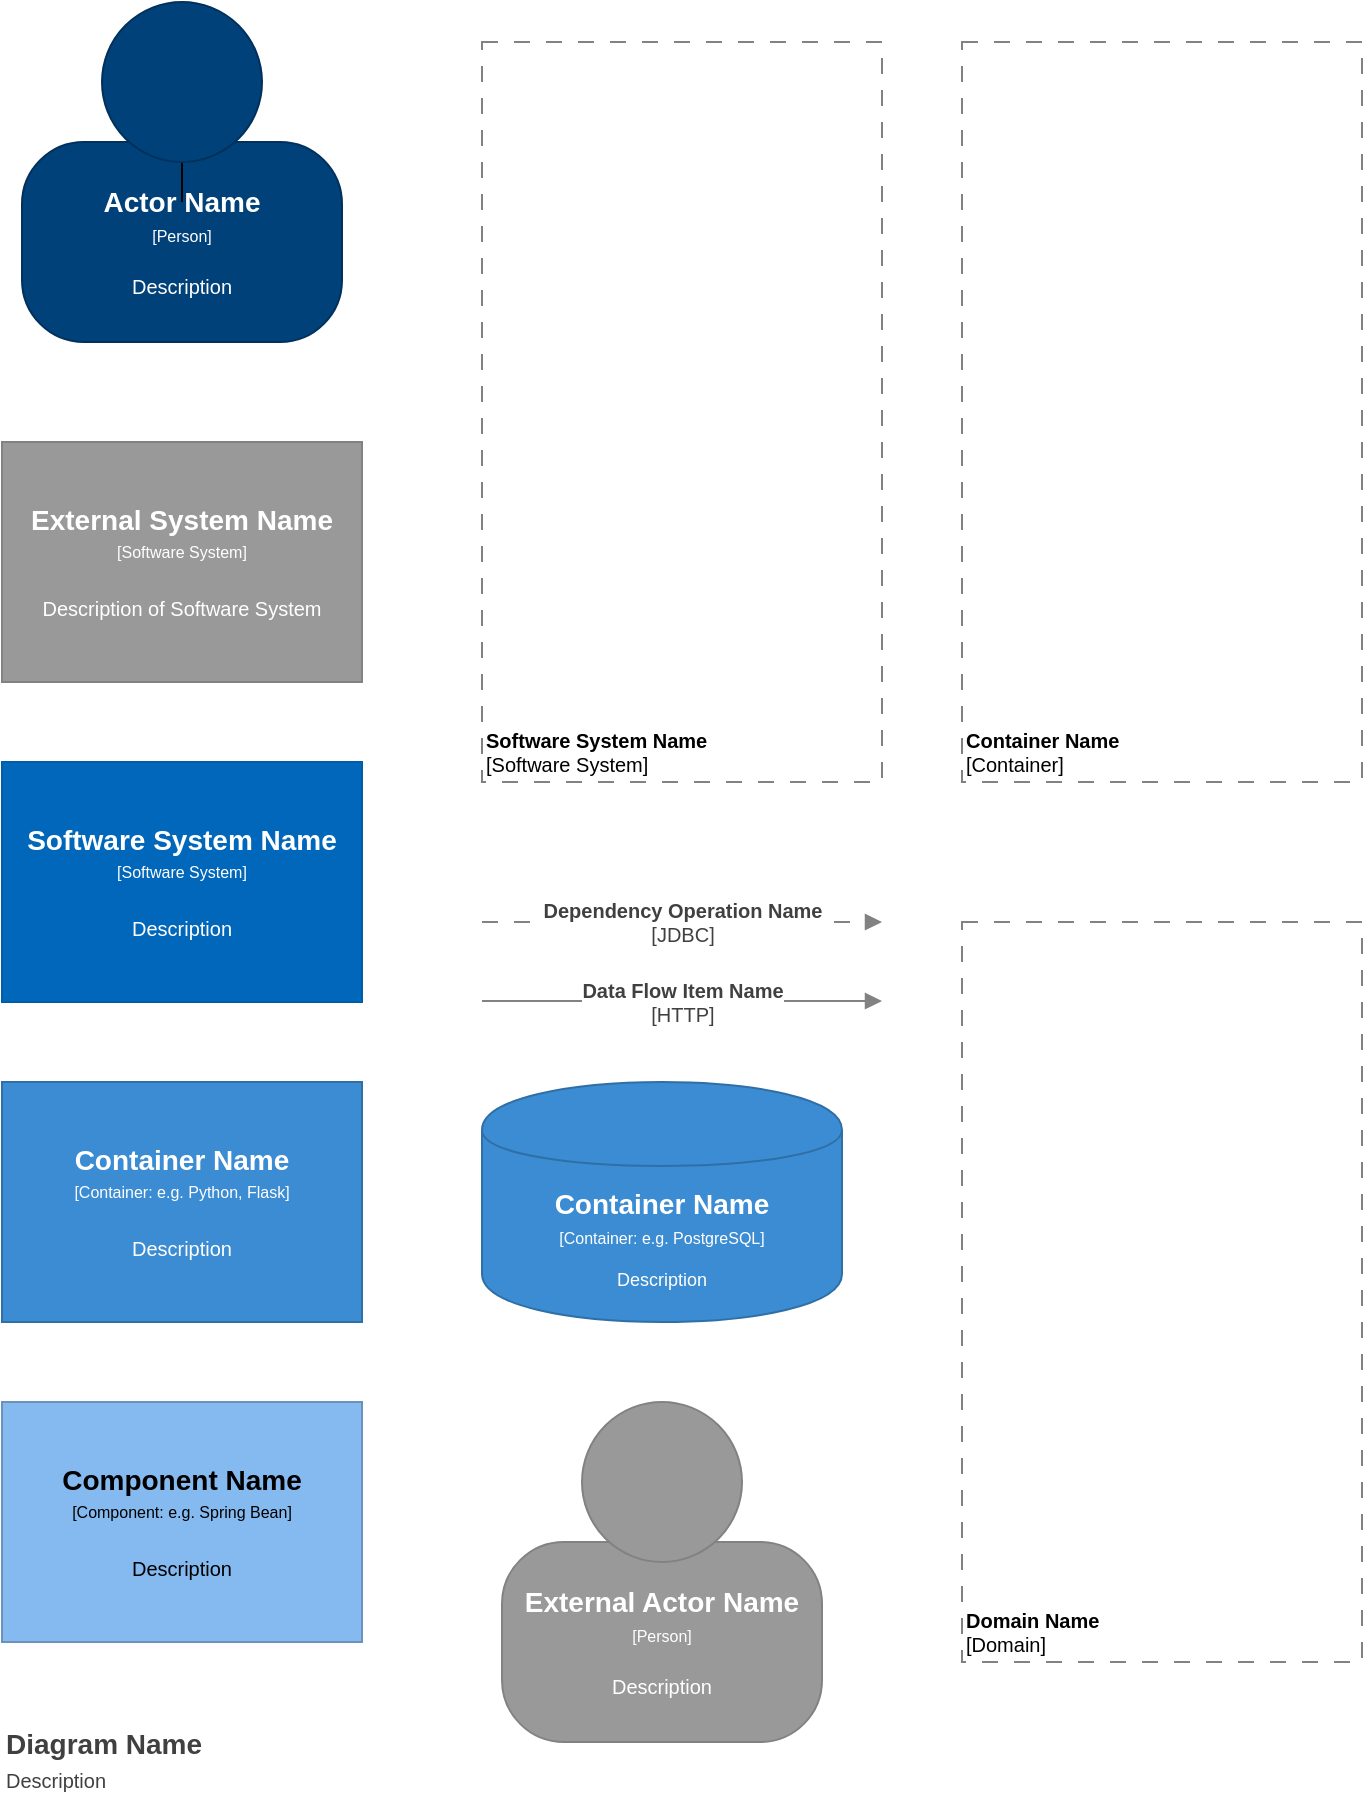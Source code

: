 <mxfile version="13.7.5" type="github"><diagram id="UJlyGFXVCkptwmDJzh81" name="Page-1"><mxGraphModel dx="1514" dy="759" grid="1" gridSize="10" guides="1" tooltips="1" connect="1" arrows="1" fold="1" page="1" pageScale="1" pageWidth="827" pageHeight="1169" background="#ffffff" math="0" shadow="0"><root><object label="" id="0"><mxCell/></object><mxCell id="1" parent="0"/><object label="" placeholders="1" instruction="edit data of the lower shape within the group" id="5cVvOpawmlWqnZKX2nME-7"><mxCell style="group;resizable=0;" parent="1" vertex="1" connectable="0"><mxGeometry x="90" y="20" width="160" height="170" as="geometry"/></mxCell></object><object label="&lt;div style=&quot;color: rgb(255 , 255 , 255) ; white-space: normal&quot;&gt;&lt;span style=&quot;font-size: 14px&quot;&gt;&lt;b&gt;%name%&lt;/b&gt;&lt;/span&gt;&lt;/div&gt;&lt;div style=&quot;color: rgb(255 , 255 , 255) ; white-space: normal&quot;&gt;&lt;font style=&quot;font-size: 8px&quot;&gt;[Person]&lt;/font&gt;&lt;/div&gt;&lt;div style=&quot;color: rgb(255 , 255 , 255) ; white-space: normal ; font-size: 8px&quot;&gt;&lt;span style=&quot;font-size: x-small&quot;&gt;&lt;br&gt;&lt;/span&gt;&lt;/div&gt;&lt;div style=&quot;color: rgb(255 , 255 , 255) ; white-space: normal&quot;&gt;&lt;font size=&quot;1&quot;&gt;%description%&lt;/font&gt;&lt;/div&gt;" name="Actor Name" description="Description" placeholders="1" id="5cVvOpawmlWqnZKX2nME-5"><mxCell style="rounded=1;whiteSpace=wrap;html=1;strokeColor=#00315C;fillColor=#004179;fontColor=#000000;arcSize=31;" parent="5cVvOpawmlWqnZKX2nME-7" vertex="1"><mxGeometry y="70" width="160" height="100" as="geometry"/></mxCell></object><mxCell id="NKgzalYB2hAPybMaWQEb-1" style="edgeStyle=orthogonalEdgeStyle;rounded=0;orthogonalLoop=1;jettySize=auto;html=1;exitX=0.5;exitY=1;exitDx=0;exitDy=0;" parent="5cVvOpawmlWqnZKX2nME-7" source="5cVvOpawmlWqnZKX2nME-6" target="5cVvOpawmlWqnZKX2nME-5" edge="1"><mxGeometry relative="1" as="geometry"/></mxCell><mxCell id="5cVvOpawmlWqnZKX2nME-6" value="" style="ellipse;whiteSpace=wrap;html=1;aspect=fixed;strokeColor=#00315C;fillColor=#004179;fontColor=#000000;" parent="5cVvOpawmlWqnZKX2nME-7" vertex="1"><mxGeometry x="40" width="80" height="80" as="geometry"/></mxCell><object label="&lt;font style=&quot;font-size: 10px&quot;&gt;&lt;b&gt;%name%&lt;/b&gt;&lt;br style=&quot;font-size: 10px&quot;&gt;[Software System]&lt;/font&gt;" placeholders="1" name="Software System Name" id="5cVvOpawmlWqnZKX2nME-8"><mxCell style="rounded=0;whiteSpace=wrap;html=1;strokeColor=#828282;fillColor=none;fontColor=#000000;align=left;labelPosition=center;verticalLabelPosition=middle;verticalAlign=bottom;dashed=1;strokeWidth=1;perimeterSpacing=0;spacing=2;spacingTop=0;fontSize=10;dashPattern=8 8;" parent="1" vertex="1"><mxGeometry x="320" y="40" width="200" height="370" as="geometry"/></mxCell></object><object label="&lt;div style=&quot;color: rgb(255 , 255 , 255) ; white-space: normal&quot;&gt;&lt;span style=&quot;font-size: 14px&quot;&gt;&lt;b&gt;%name%&lt;/b&gt;&lt;/span&gt;&lt;/div&gt;&lt;div style=&quot;color: rgb(255 , 255 , 255) ; font-size: 12px ; white-space: normal&quot;&gt;&lt;font style=&quot;font-size: 8px&quot;&gt;[Container: %technology%]&lt;/font&gt;&lt;/div&gt;&lt;div style=&quot;color: rgb(255 , 255 , 255) ; white-space: normal ; font-size: 8px&quot;&gt;&lt;font style=&quot;line-height: 9.6px&quot;&gt;&lt;br&gt;&lt;/font&gt;&lt;/div&gt;&lt;div style=&quot;color: rgb(255 , 255 , 255) ; white-space: normal&quot;&gt;%description%&lt;/div&gt;" placeholders="1" name="Container Name" description="Description" technology="e.g. PostgreSQL" id="5cVvOpawmlWqnZKX2nME-9"><mxCell style="shape=cylinder;whiteSpace=wrap;html=1;boundedLbl=1;backgroundOutline=1;strokeColor=#2F6FA6;strokeWidth=1;fillColor=#3B8CD2;fontSize=9;fontColor=#000000;align=center;resizable=0;" parent="1" vertex="1"><mxGeometry x="320" y="560" width="180" height="120" as="geometry"/></mxCell></object><object label="&lt;b&gt;%name%&lt;/b&gt;&lt;br style=&quot;font-size: 10px&quot;&gt;[%technology%]" placeholders="1" name="Dependency Operation Name" technology="JDBC" id="5cVvOpawmlWqnZKX2nME-10"><mxCell style="endArrow=block;html=1;fontSize=10;fontColor=#404040;strokeWidth=1;endFill=1;dashed=1;dashPattern=8 8;strokeColor=#828282;elbow=vertical;" parent="1" edge="1"><mxGeometry width="50" height="50" relative="1" as="geometry"><mxPoint x="320" y="480" as="sourcePoint"/><mxPoint x="520" y="480" as="targetPoint"/></mxGeometry></mxCell></object><object label="&lt;span style=&quot;font-size: 10px&quot;&gt;&lt;b&gt;%name%&lt;/b&gt;&lt;br&gt;[%technology%]&lt;br&gt;&lt;/span&gt;" placeholders="1" name="Data Flow Item Name" technology="HTTP" id="5cVvOpawmlWqnZKX2nME-12"><mxCell style="endArrow=block;html=1;fontSize=10;fontColor=#404040;strokeWidth=1;endFill=1;strokeColor=#828282;elbow=vertical;" parent="1" edge="1"><mxGeometry width="50" height="50" relative="1" as="geometry"><mxPoint x="320" y="519.5" as="sourcePoint"/><mxPoint x="520" y="519.5" as="targetPoint"/></mxGeometry></mxCell></object><object label="%name%&lt;br style=&quot;font-size: 10px&quot;&gt;&lt;font size=&quot;1&quot;&gt;&lt;span style=&quot;font-weight: 400&quot;&gt;%description%&lt;/span&gt;&lt;/font&gt;" placeholders="1" name="Diagram Name" description="Description" id="5cVvOpawmlWqnZKX2nME-13"><mxCell style="text;html=1;resizable=0;points=[];autosize=1;align=left;verticalAlign=top;spacingTop=-4;fontSize=14;fontColor=#404040;fontStyle=1" parent="1" vertex="1"><mxGeometry x="80" y="880" width="110" height="40" as="geometry"/></mxCell></object><object label="&lt;div&gt;&lt;span style=&quot;font-size: 14px&quot;&gt;&lt;b&gt;%name%&lt;/b&gt;&lt;/span&gt;&lt;/div&gt;&lt;div&gt;&lt;span style=&quot;font-size: 8px&quot;&gt;[Software System&lt;/span&gt;&lt;span style=&quot;font-size: 8px&quot;&gt;]&lt;/span&gt;&lt;/div&gt;&lt;div&gt;&lt;span style=&quot;font-size: 8px&quot;&gt;&lt;br&gt;&lt;/span&gt;&lt;/div&gt;&lt;div&gt;&lt;font size=&quot;1&quot;&gt;%description%&lt;/font&gt;&lt;/div&gt;" placeholders="1" name="External System Name" description="Description of Software System" id="dcKwWc84L9W_I8fYm-3h-1"><mxCell style="rounded=0;whiteSpace=wrap;html=1;fillColor=#999999;fontColor=#FFFFFF;strokeColor=#828282;resizable=0;" parent="1" vertex="1"><mxGeometry x="80" y="240" width="180" height="120" as="geometry"/></mxCell></object><object label="&lt;div&gt;&lt;span style=&quot;font-size: 14px&quot;&gt;&lt;b&gt;%name%&lt;/b&gt;&lt;/span&gt;&lt;/div&gt;&lt;div&gt;&lt;span style=&quot;font-size: 8px&quot;&gt;[Software System]&lt;/span&gt;&lt;/div&gt;&lt;div&gt;&lt;span style=&quot;font-size: 8px&quot;&gt;&lt;br&gt;&lt;/span&gt;&lt;/div&gt;&lt;div&gt;&lt;font size=&quot;1&quot;&gt;%description%&lt;/font&gt;&lt;/div&gt;" placeholders="1" name="Software System Name" description="Description" id="dcKwWc84L9W_I8fYm-3h-2"><mxCell style="rounded=0;whiteSpace=wrap;html=1;fillColor=#0067BA;fontColor=#FFFFFF;strokeColor=#005DA8;resizable=0;" parent="1" vertex="1"><mxGeometry x="80" y="400" width="180" height="120" as="geometry"/></mxCell></object><object label="&lt;div&gt;&lt;span style=&quot;font-size: 14px&quot;&gt;&lt;b&gt;%name%&lt;/b&gt;&lt;/span&gt;&lt;/div&gt;&lt;div&gt;&lt;span style=&quot;font-size: 8px&quot;&gt;[Container: %technology%]&lt;/span&gt;&lt;/div&gt;&lt;div&gt;&lt;span style=&quot;font-size: 8px&quot;&gt;&lt;br&gt;&lt;/span&gt;&lt;/div&gt;&lt;div&gt;&lt;font size=&quot;1&quot;&gt;%description%&lt;/font&gt;&lt;/div&gt;" placeholders="1" name="Container Name" technology="e.g. Python, Flask" description="Description" id="dcKwWc84L9W_I8fYm-3h-3"><mxCell style="rounded=0;whiteSpace=wrap;html=1;fillColor=#3B8CD2;fontColor=#FFFFFF;strokeColor=#2F6FA6;resizable=0;" parent="1" vertex="1"><mxGeometry x="80" y="560" width="180" height="120" as="geometry"/></mxCell></object><object label="&lt;div&gt;&lt;span style=&quot;font-size: 14px&quot;&gt;&lt;b&gt;%name%&lt;/b&gt;&lt;/span&gt;&lt;/div&gt;&lt;div&gt;&lt;span style=&quot;font-size: 8px&quot;&gt;[Component: %technology%]&lt;/span&gt;&lt;/div&gt;&lt;div&gt;&lt;span style=&quot;font-size: 8px&quot;&gt;&lt;br&gt;&lt;/span&gt;&lt;/div&gt;&lt;div&gt;&lt;font size=&quot;1&quot;&gt;%description%&lt;/font&gt;&lt;/div&gt;" placeholders="1" name="Component Name" technology="e.g. Spring Bean" description="Description" id="dcKwWc84L9W_I8fYm-3h-5"><mxCell style="rounded=0;whiteSpace=wrap;html=1;fillColor=#85baf0;fontColor=#000000;strokeColor=#6992BD;resizable=0;" parent="1" vertex="1"><mxGeometry x="80" y="720" width="180" height="120" as="geometry"/></mxCell></object><object label="&lt;font style=&quot;font-size: 10px&quot;&gt;&lt;b&gt;%name%&lt;/b&gt;&lt;br style=&quot;font-size: 10px&quot;&gt;[Container]&lt;/font&gt;" placeholders="1" name="Container Name" id="dcKwWc84L9W_I8fYm-3h-12"><mxCell style="rounded=0;whiteSpace=wrap;html=1;strokeColor=#828282;fillColor=none;fontColor=#000000;align=left;labelPosition=center;verticalLabelPosition=middle;verticalAlign=bottom;dashed=1;strokeWidth=1;perimeterSpacing=0;spacing=2;spacingTop=0;fontSize=10;dashPattern=8 8;container=0;" parent="1" vertex="1"><mxGeometry x="560" y="40" width="200" height="370" as="geometry"><mxRectangle x="560" y="40" width="110" height="30" as="alternateBounds"/></mxGeometry></mxCell></object><object label="&lt;font style=&quot;font-size: 10px&quot;&gt;&lt;b&gt;%name%&lt;/b&gt;&lt;br style=&quot;font-size: 10px&quot;&gt;[Domain]&lt;/font&gt;" placeholders="1" name="Domain Name" id="dcKwWc84L9W_I8fYm-3h-13"><mxCell style="rounded=0;whiteSpace=wrap;html=1;strokeColor=#828282;fillColor=none;fontColor=#000000;align=left;labelPosition=center;verticalLabelPosition=middle;verticalAlign=bottom;dashed=1;strokeWidth=1;perimeterSpacing=0;spacing=2;spacingTop=0;fontSize=10;dashPattern=8 8;" parent="1" vertex="1"><mxGeometry x="560" y="480" width="200" height="370" as="geometry"/></mxCell></object><object label="" placeholders="1" instruction="edit data of the lower shape within the group" id="_E3jYcBlB1CncjWAGzBo-1"><mxCell style="group;resizable=0;" parent="1" vertex="1" connectable="0"><mxGeometry x="330" y="720" width="160" height="170" as="geometry"/></mxCell></object><object label="&lt;div style=&quot;color: rgb(255 , 255 , 255) ; white-space: normal&quot;&gt;&lt;span style=&quot;font-size: 14px&quot;&gt;&lt;b&gt;%name%&lt;/b&gt;&lt;/span&gt;&lt;/div&gt;&lt;div style=&quot;color: rgb(255 , 255 , 255) ; white-space: normal&quot;&gt;&lt;font style=&quot;font-size: 8px&quot;&gt;[Person]&lt;/font&gt;&lt;/div&gt;&lt;div style=&quot;color: rgb(255 , 255 , 255) ; white-space: normal ; font-size: 8px&quot;&gt;&lt;span style=&quot;font-size: x-small&quot;&gt;&lt;br&gt;&lt;/span&gt;&lt;/div&gt;&lt;div style=&quot;color: rgb(255 , 255 , 255) ; white-space: normal&quot;&gt;&lt;font size=&quot;1&quot;&gt;%description%&lt;/font&gt;&lt;/div&gt;" name="External Actor Name" description="Description" placeholders="1" id="_E3jYcBlB1CncjWAGzBo-2"><mxCell style="rounded=1;whiteSpace=wrap;html=1;strokeColor=#828282;fillColor=#999999;fontColor=#000000;arcSize=31;" parent="_E3jYcBlB1CncjWAGzBo-1" vertex="1"><mxGeometry y="70" width="160" height="100" as="geometry"/></mxCell></object><mxCell id="_E3jYcBlB1CncjWAGzBo-3" value="" style="ellipse;whiteSpace=wrap;html=1;aspect=fixed;strokeColor=#828282;fillColor=#999999;fontColor=#000000;" parent="_E3jYcBlB1CncjWAGzBo-1" vertex="1"><mxGeometry x="40" width="80" height="80" as="geometry"/></mxCell></root></mxGraphModel></diagram></mxfile>